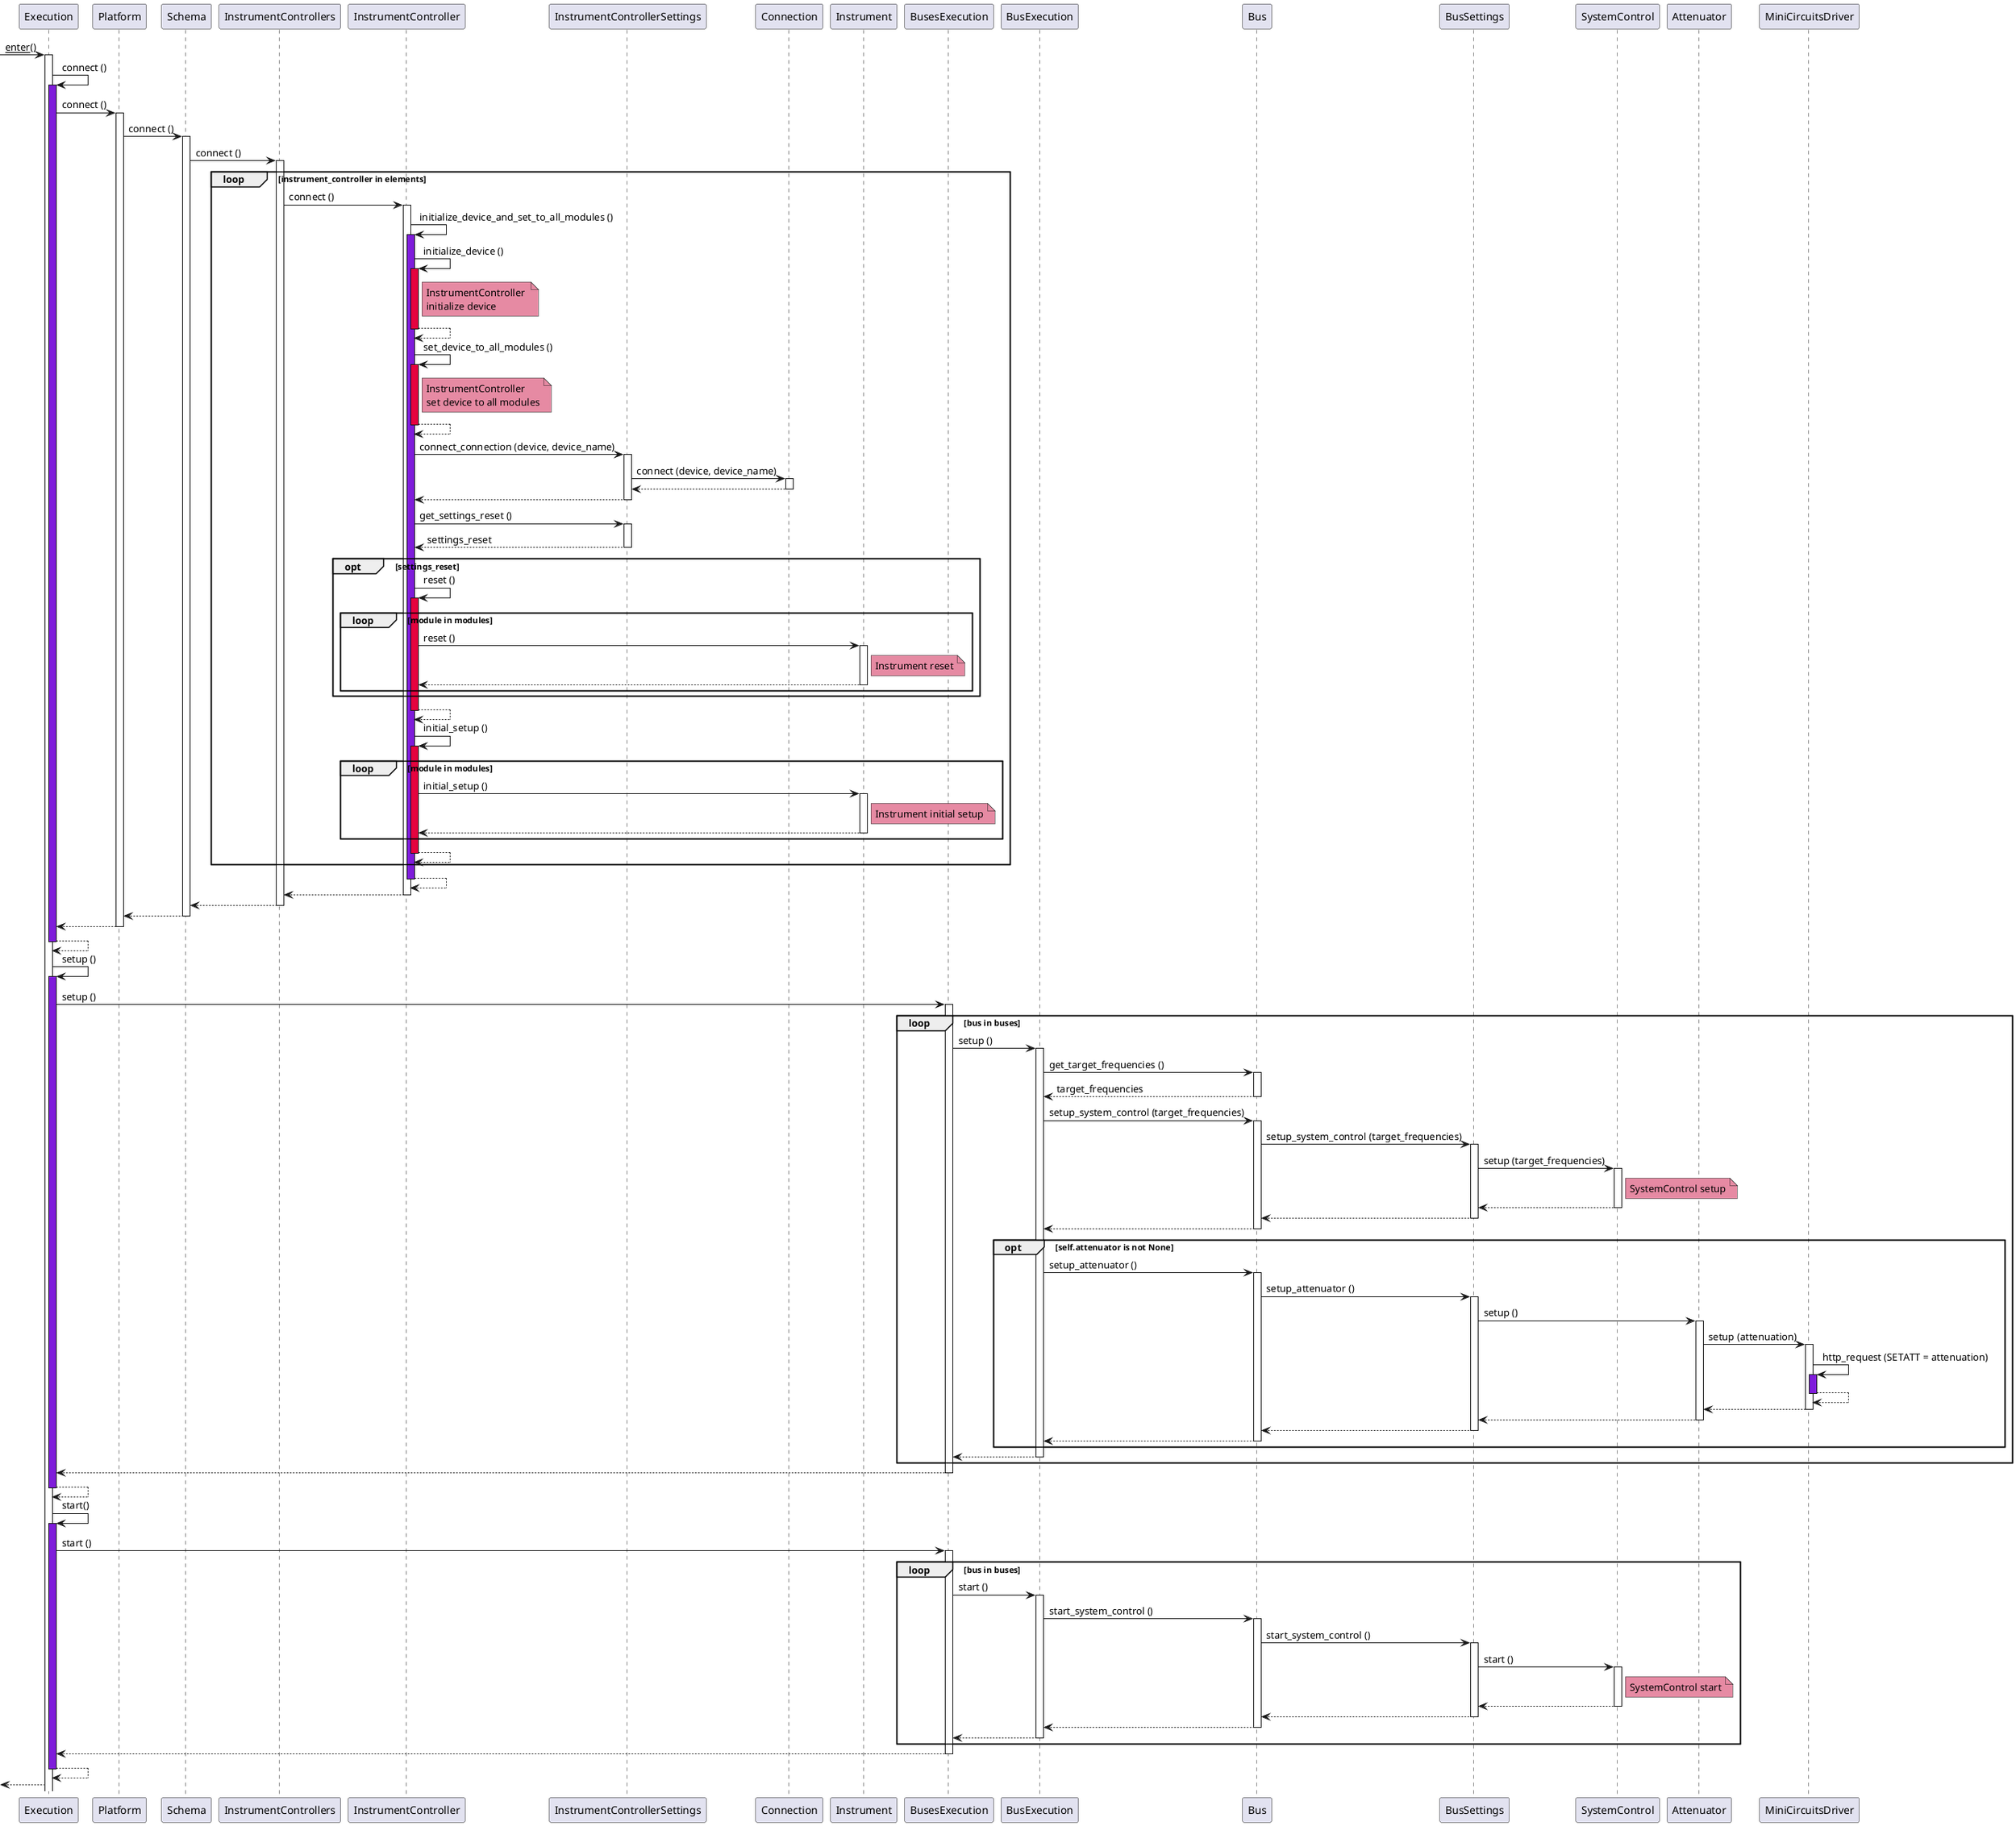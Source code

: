 @startuml

participant Execution as exe
participant Platform as plat
participant Schema as schema
participant InstrumentControllers as instrcontrollers
participant InstrumentController as instrcontroller
participant InstrumentControllerSettings as instrcontrollerset
participant Connection as conn
participant Instrument as instr
participant BusesExecution as busesexe
participant BusExecution as busexe
participant Bus as bus
participant BusSettings as busset
participant SystemControl as system_control
participant Attenuator as attenuator
participant MiniCircuitsDriver as minicircuits


[-> exe ++: __enter__()
exe -> exe: connect ()
activate exe #7F1CDB
exe -> plat ++: connect ()
plat -> schema ++: connect ()
schema -> instrcontrollers ++: connect ()
loop instrument_controller in elements
    instrcontrollers -> instrcontroller ++: connect ()
    instrcontroller -> instrcontroller: initialize_device_and_set_to_all_modules ()
    activate instrcontroller #7F1CDB
    instrcontroller -> instrcontroller: initialize_device ()
    activate instrcontroller #E6033F
    note right of instrcontroller #E68AA3: InstrumentController \ninitialize device
    return
    instrcontroller -> instrcontroller: set_device_to_all_modules ()
    activate instrcontroller #E6033F
    note right of instrcontroller #E68AA3: InstrumentController \nset device to all modules
    return
    instrcontroller -> instrcontrollerset ++: connect_connection (device, device_name)
    instrcontrollerset -> conn ++: connect (device, device_name)
    return
    return
    instrcontroller -> instrcontrollerset ++: get_settings_reset ()
    return settings_reset
    opt settings_reset
        instrcontroller -> instrcontroller: reset ()
        activate instrcontroller #E6033F
        loop module in modules
            instrcontroller -> instr ++: reset ()
            note right of instr #E68AA3: Instrument reset
            return
        end
    end
    return
    instrcontroller -> instrcontroller: initial_setup ()
    activate instrcontroller #E6033F
    loop module in modules
        instrcontroller -> instr ++: initial_setup ()
        note right of instr #E68AA3: Instrument initial setup
        return
    end
    return
end
return
return
return
return
return
return

exe -> exe: setup ()
activate exe #7F1CDB
exe -> busesexe ++: setup ()
loop bus in buses
    busesexe -> busexe ++: setup ()
    busexe -> bus ++: get_target_frequencies ()
    return target_frequencies
    busexe -> bus ++: setup_system_control (target_frequencies)
    bus -> busset ++: setup_system_control (target_frequencies)
    busset -> system_control ++: setup (target_frequencies)
    note right of system_control #E68AA3: SystemControl setup
    return
    return
    return
    opt self.attenuator is not None
        busexe -> bus ++: setup_attenuator ()
        bus -> busset ++: setup_attenuator ()
        busset -> attenuator ++: setup ()
        attenuator -> minicircuits ++: setup (attenuation)
        minicircuits -> minicircuits: http_request (SETATT = attenuation)
        activate minicircuits #7F1CDB
        return
        return
        return
        return
        return
    end
return
end
return
return

exe -> exe: start()
activate exe #7F1CDB
exe -> busesexe ++: start ()
loop bus in buses
    busesexe -> busexe ++: start ()
    busexe -> bus ++: start_system_control ()
    bus -> busset ++: start_system_control ()
    busset -> system_control ++: start ()
    note right of system_control #E68AA3: SystemControl start
    return
    return
    return
    return
end
return
return
[<-- exe

@enduml
